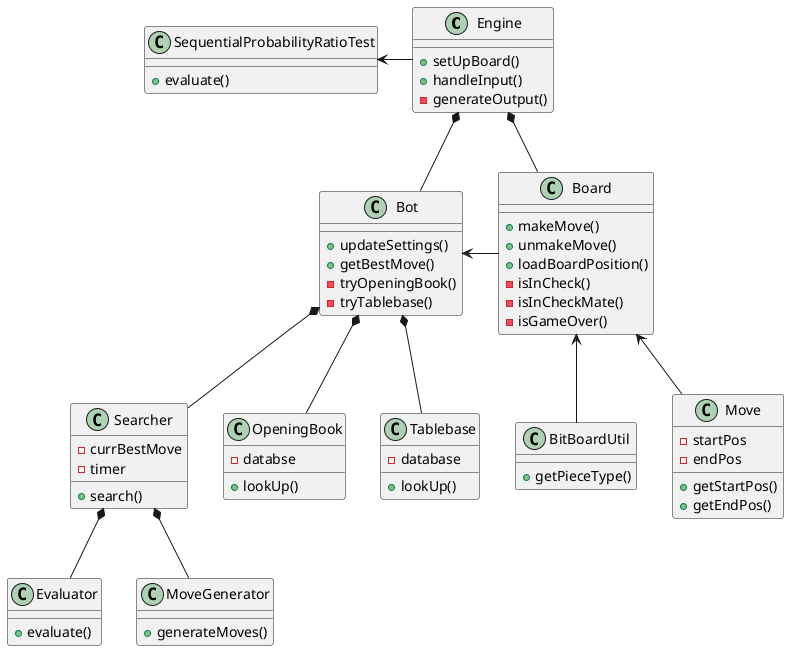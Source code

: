 @startuml overview

class Engine {
    +setUpBoard()
    +handleInput()
    -generateOutput()
}

class SequentialProbabilityRatioTest {
    +evaluate()
}
class Bot {
    +updateSettings()
    +getBestMove()
    -tryOpeningBook()
    -tryTablebase()
}
class Board {
    +makeMove()
    +unmakeMove()
    +loadBoardPosition()
    -isInCheck()
    -isInCheckMate()
    -isGameOver()
}

class BitBoardUtil {
    +getPieceType()
}
class Move {
    -startPos
    -endPos
    +getStartPos()
    +getEndPos()
}

class Searcher {
    -currBestMove
    -timer
    +search()
}
Class Evaluator {
    +evaluate()
}
class MoveGenerator {
    +generateMoves()
}

class OpeningBook {
    -databse
    +lookUp()
}
class Tablebase {
    -database
    +lookUp()
}

SequentialProbabilityRatioTest <-right- Engine
Engine *-- Board
Engine *-- Bot

Board <-- BitBoardUtil
Board <-- Move

Bot *-- OpeningBook
Bot *-- Tablebase
Bot *-- Searcher
Bot <-right- Board

Searcher *-- Evaluator
Searcher *-- MoveGenerator

@enduml
